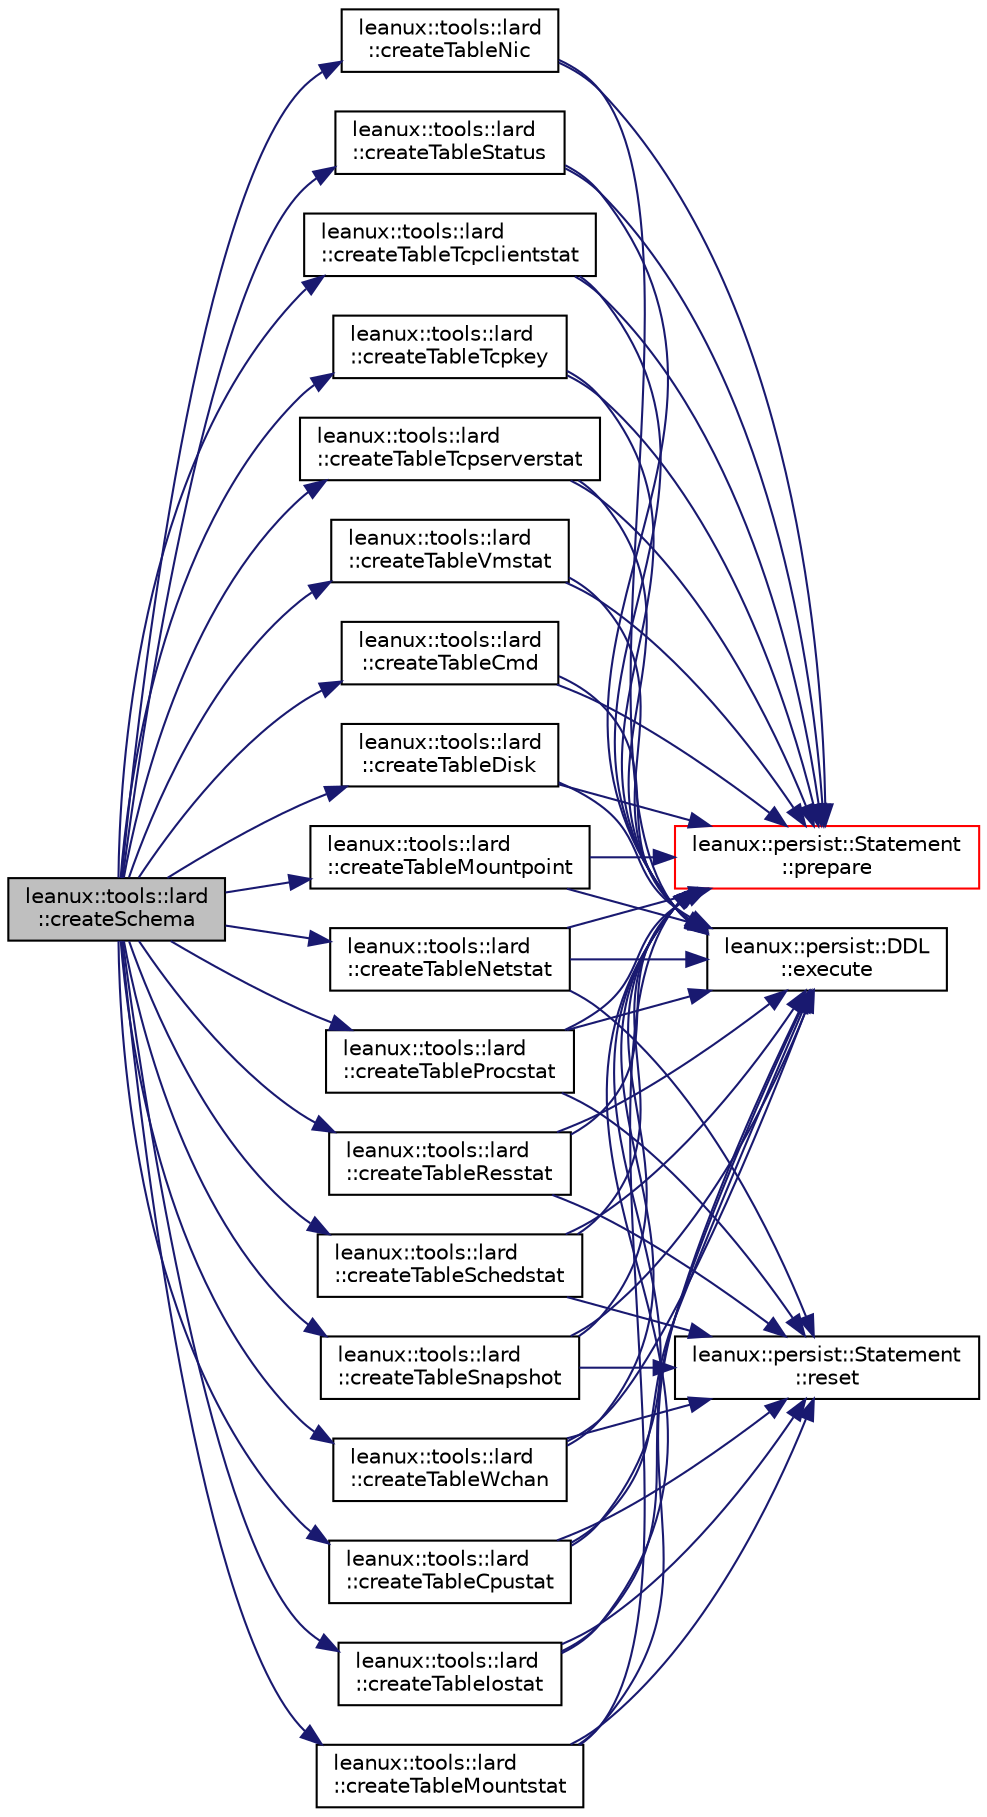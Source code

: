 digraph "leanux::tools::lard::createSchema"
{
 // LATEX_PDF_SIZE
  bgcolor="transparent";
  edge [fontname="Helvetica",fontsize="10",labelfontname="Helvetica",labelfontsize="10"];
  node [fontname="Helvetica",fontsize="10",shape=record];
  rankdir="LR";
  Node1 [label="leanux::tools::lard\l::createSchema",height=0.2,width=0.4,color="black", fillcolor="grey75", style="filled", fontcolor="black",tooltip=" "];
  Node1 -> Node2 [color="midnightblue",fontsize="10",style="solid",fontname="Helvetica"];
  Node2 [label="leanux::tools::lard\l::createTableCmd",height=0.2,width=0.4,color="black",URL="$namespaceleanux_1_1tools_1_1lard.html#af2ef8f47d2f418a7d47094fcee406ec0",tooltip=" "];
  Node2 -> Node3 [color="midnightblue",fontsize="10",style="solid",fontname="Helvetica"];
  Node3 [label="leanux::persist::DDL\l::execute",height=0.2,width=0.4,color="black",URL="$classleanux_1_1persist_1_1DDL.html#ab2cd56bd7eff3f55c82a5386749a06fa",tooltip="execute, throws Oops on error."];
  Node2 -> Node4 [color="midnightblue",fontsize="10",style="solid",fontname="Helvetica"];
  Node4 [label="leanux::persist::Statement\l::prepare",height=0.2,width=0.4,color="red",URL="$classleanux_1_1persist_1_1Statement.html#a1b809c1b1d0e9d24af65e439c3893d74",tooltip="Prepare a SQL statement."];
  Node1 -> Node6 [color="midnightblue",fontsize="10",style="solid",fontname="Helvetica"];
  Node6 [label="leanux::tools::lard\l::createTableCpustat",height=0.2,width=0.4,color="black",URL="$namespaceleanux_1_1tools_1_1lard.html#a83ef9ad4dc00e23816c0a6208d85aa9b",tooltip=" "];
  Node6 -> Node3 [color="midnightblue",fontsize="10",style="solid",fontname="Helvetica"];
  Node6 -> Node4 [color="midnightblue",fontsize="10",style="solid",fontname="Helvetica"];
  Node6 -> Node7 [color="midnightblue",fontsize="10",style="solid",fontname="Helvetica"];
  Node7 [label="leanux::persist::Statement\l::reset",height=0.2,width=0.4,color="black",URL="$classleanux_1_1persist_1_1Statement.html#a4696481e678f7c7337c07c480ee985ec",tooltip="Reset a SQL statement for rexecute or even re-prepare."];
  Node1 -> Node8 [color="midnightblue",fontsize="10",style="solid",fontname="Helvetica"];
  Node8 [label="leanux::tools::lard\l::createTableDisk",height=0.2,width=0.4,color="black",URL="$namespaceleanux_1_1tools_1_1lard.html#af1d9ed71437fe1246062c7d5dcde6eda",tooltip=" "];
  Node8 -> Node3 [color="midnightblue",fontsize="10",style="solid",fontname="Helvetica"];
  Node8 -> Node4 [color="midnightblue",fontsize="10",style="solid",fontname="Helvetica"];
  Node1 -> Node9 [color="midnightblue",fontsize="10",style="solid",fontname="Helvetica"];
  Node9 [label="leanux::tools::lard\l::createTableIostat",height=0.2,width=0.4,color="black",URL="$namespaceleanux_1_1tools_1_1lard.html#aa7dd5685fe34fea5a779e517ccc48d8c",tooltip=" "];
  Node9 -> Node3 [color="midnightblue",fontsize="10",style="solid",fontname="Helvetica"];
  Node9 -> Node4 [color="midnightblue",fontsize="10",style="solid",fontname="Helvetica"];
  Node9 -> Node7 [color="midnightblue",fontsize="10",style="solid",fontname="Helvetica"];
  Node1 -> Node10 [color="midnightblue",fontsize="10",style="solid",fontname="Helvetica"];
  Node10 [label="leanux::tools::lard\l::createTableMountpoint",height=0.2,width=0.4,color="black",URL="$namespaceleanux_1_1tools_1_1lard.html#ad003cbae3a86514160367e8dbeccbecc",tooltip=" "];
  Node10 -> Node3 [color="midnightblue",fontsize="10",style="solid",fontname="Helvetica"];
  Node10 -> Node4 [color="midnightblue",fontsize="10",style="solid",fontname="Helvetica"];
  Node1 -> Node11 [color="midnightblue",fontsize="10",style="solid",fontname="Helvetica"];
  Node11 [label="leanux::tools::lard\l::createTableMountstat",height=0.2,width=0.4,color="black",URL="$namespaceleanux_1_1tools_1_1lard.html#a401c6c4b3e49ad213a0319c541efc3d6",tooltip=" "];
  Node11 -> Node3 [color="midnightblue",fontsize="10",style="solid",fontname="Helvetica"];
  Node11 -> Node4 [color="midnightblue",fontsize="10",style="solid",fontname="Helvetica"];
  Node11 -> Node7 [color="midnightblue",fontsize="10",style="solid",fontname="Helvetica"];
  Node1 -> Node12 [color="midnightblue",fontsize="10",style="solid",fontname="Helvetica"];
  Node12 [label="leanux::tools::lard\l::createTableNetstat",height=0.2,width=0.4,color="black",URL="$namespaceleanux_1_1tools_1_1lard.html#a15a017bdb0ea0ca666940ee78ef498bc",tooltip=" "];
  Node12 -> Node3 [color="midnightblue",fontsize="10",style="solid",fontname="Helvetica"];
  Node12 -> Node4 [color="midnightblue",fontsize="10",style="solid",fontname="Helvetica"];
  Node12 -> Node7 [color="midnightblue",fontsize="10",style="solid",fontname="Helvetica"];
  Node1 -> Node13 [color="midnightblue",fontsize="10",style="solid",fontname="Helvetica"];
  Node13 [label="leanux::tools::lard\l::createTableNic",height=0.2,width=0.4,color="black",URL="$namespaceleanux_1_1tools_1_1lard.html#a5737481af8c6777cf236fa22e124f383",tooltip=" "];
  Node13 -> Node3 [color="midnightblue",fontsize="10",style="solid",fontname="Helvetica"];
  Node13 -> Node4 [color="midnightblue",fontsize="10",style="solid",fontname="Helvetica"];
  Node1 -> Node14 [color="midnightblue",fontsize="10",style="solid",fontname="Helvetica"];
  Node14 [label="leanux::tools::lard\l::createTableProcstat",height=0.2,width=0.4,color="black",URL="$namespaceleanux_1_1tools_1_1lard.html#ad7f56c0bcfab535ac513b5af00d622f7",tooltip=" "];
  Node14 -> Node3 [color="midnightblue",fontsize="10",style="solid",fontname="Helvetica"];
  Node14 -> Node4 [color="midnightblue",fontsize="10",style="solid",fontname="Helvetica"];
  Node14 -> Node7 [color="midnightblue",fontsize="10",style="solid",fontname="Helvetica"];
  Node1 -> Node15 [color="midnightblue",fontsize="10",style="solid",fontname="Helvetica"];
  Node15 [label="leanux::tools::lard\l::createTableResstat",height=0.2,width=0.4,color="black",URL="$namespaceleanux_1_1tools_1_1lard.html#a69219ad1d3c059a04dc134e6a054b99e",tooltip=" "];
  Node15 -> Node3 [color="midnightblue",fontsize="10",style="solid",fontname="Helvetica"];
  Node15 -> Node4 [color="midnightblue",fontsize="10",style="solid",fontname="Helvetica"];
  Node15 -> Node7 [color="midnightblue",fontsize="10",style="solid",fontname="Helvetica"];
  Node1 -> Node16 [color="midnightblue",fontsize="10",style="solid",fontname="Helvetica"];
  Node16 [label="leanux::tools::lard\l::createTableSchedstat",height=0.2,width=0.4,color="black",URL="$namespaceleanux_1_1tools_1_1lard.html#a436346c9cf993a22564e605574a2d0cd",tooltip=" "];
  Node16 -> Node3 [color="midnightblue",fontsize="10",style="solid",fontname="Helvetica"];
  Node16 -> Node4 [color="midnightblue",fontsize="10",style="solid",fontname="Helvetica"];
  Node16 -> Node7 [color="midnightblue",fontsize="10",style="solid",fontname="Helvetica"];
  Node1 -> Node17 [color="midnightblue",fontsize="10",style="solid",fontname="Helvetica"];
  Node17 [label="leanux::tools::lard\l::createTableSnapshot",height=0.2,width=0.4,color="black",URL="$namespaceleanux_1_1tools_1_1lard.html#a232257ac3ea3a4467e6fb61264c7a83e",tooltip=" "];
  Node17 -> Node3 [color="midnightblue",fontsize="10",style="solid",fontname="Helvetica"];
  Node17 -> Node4 [color="midnightblue",fontsize="10",style="solid",fontname="Helvetica"];
  Node17 -> Node7 [color="midnightblue",fontsize="10",style="solid",fontname="Helvetica"];
  Node1 -> Node18 [color="midnightblue",fontsize="10",style="solid",fontname="Helvetica"];
  Node18 [label="leanux::tools::lard\l::createTableStatus",height=0.2,width=0.4,color="black",URL="$namespaceleanux_1_1tools_1_1lard.html#adcd2bb743c2378bf3f23e994bdafe4ce",tooltip=" "];
  Node18 -> Node3 [color="midnightblue",fontsize="10",style="solid",fontname="Helvetica"];
  Node18 -> Node4 [color="midnightblue",fontsize="10",style="solid",fontname="Helvetica"];
  Node1 -> Node19 [color="midnightblue",fontsize="10",style="solid",fontname="Helvetica"];
  Node19 [label="leanux::tools::lard\l::createTableTcpclientstat",height=0.2,width=0.4,color="black",URL="$namespaceleanux_1_1tools_1_1lard.html#ae637f097c60288ee33b8218f8e0295a5",tooltip=" "];
  Node19 -> Node3 [color="midnightblue",fontsize="10",style="solid",fontname="Helvetica"];
  Node19 -> Node4 [color="midnightblue",fontsize="10",style="solid",fontname="Helvetica"];
  Node1 -> Node20 [color="midnightblue",fontsize="10",style="solid",fontname="Helvetica"];
  Node20 [label="leanux::tools::lard\l::createTableTcpkey",height=0.2,width=0.4,color="black",URL="$namespaceleanux_1_1tools_1_1lard.html#a6621a1bc056c7712ecebb7b15255ff33",tooltip=" "];
  Node20 -> Node3 [color="midnightblue",fontsize="10",style="solid",fontname="Helvetica"];
  Node20 -> Node4 [color="midnightblue",fontsize="10",style="solid",fontname="Helvetica"];
  Node1 -> Node21 [color="midnightblue",fontsize="10",style="solid",fontname="Helvetica"];
  Node21 [label="leanux::tools::lard\l::createTableTcpserverstat",height=0.2,width=0.4,color="black",URL="$namespaceleanux_1_1tools_1_1lard.html#aeb1455d1498381d103267cff530bebc3",tooltip=" "];
  Node21 -> Node3 [color="midnightblue",fontsize="10",style="solid",fontname="Helvetica"];
  Node21 -> Node4 [color="midnightblue",fontsize="10",style="solid",fontname="Helvetica"];
  Node1 -> Node22 [color="midnightblue",fontsize="10",style="solid",fontname="Helvetica"];
  Node22 [label="leanux::tools::lard\l::createTableVmstat",height=0.2,width=0.4,color="black",URL="$namespaceleanux_1_1tools_1_1lard.html#ab2c2798337d6dc7df7462e269cacf5d8",tooltip=" "];
  Node22 -> Node3 [color="midnightblue",fontsize="10",style="solid",fontname="Helvetica"];
  Node22 -> Node4 [color="midnightblue",fontsize="10",style="solid",fontname="Helvetica"];
  Node1 -> Node23 [color="midnightblue",fontsize="10",style="solid",fontname="Helvetica"];
  Node23 [label="leanux::tools::lard\l::createTableWchan",height=0.2,width=0.4,color="black",URL="$namespaceleanux_1_1tools_1_1lard.html#afe7d06462ac7d35a5e16bbc4d39c57ba",tooltip=" "];
  Node23 -> Node3 [color="midnightblue",fontsize="10",style="solid",fontname="Helvetica"];
  Node23 -> Node4 [color="midnightblue",fontsize="10",style="solid",fontname="Helvetica"];
  Node23 -> Node7 [color="midnightblue",fontsize="10",style="solid",fontname="Helvetica"];
}
